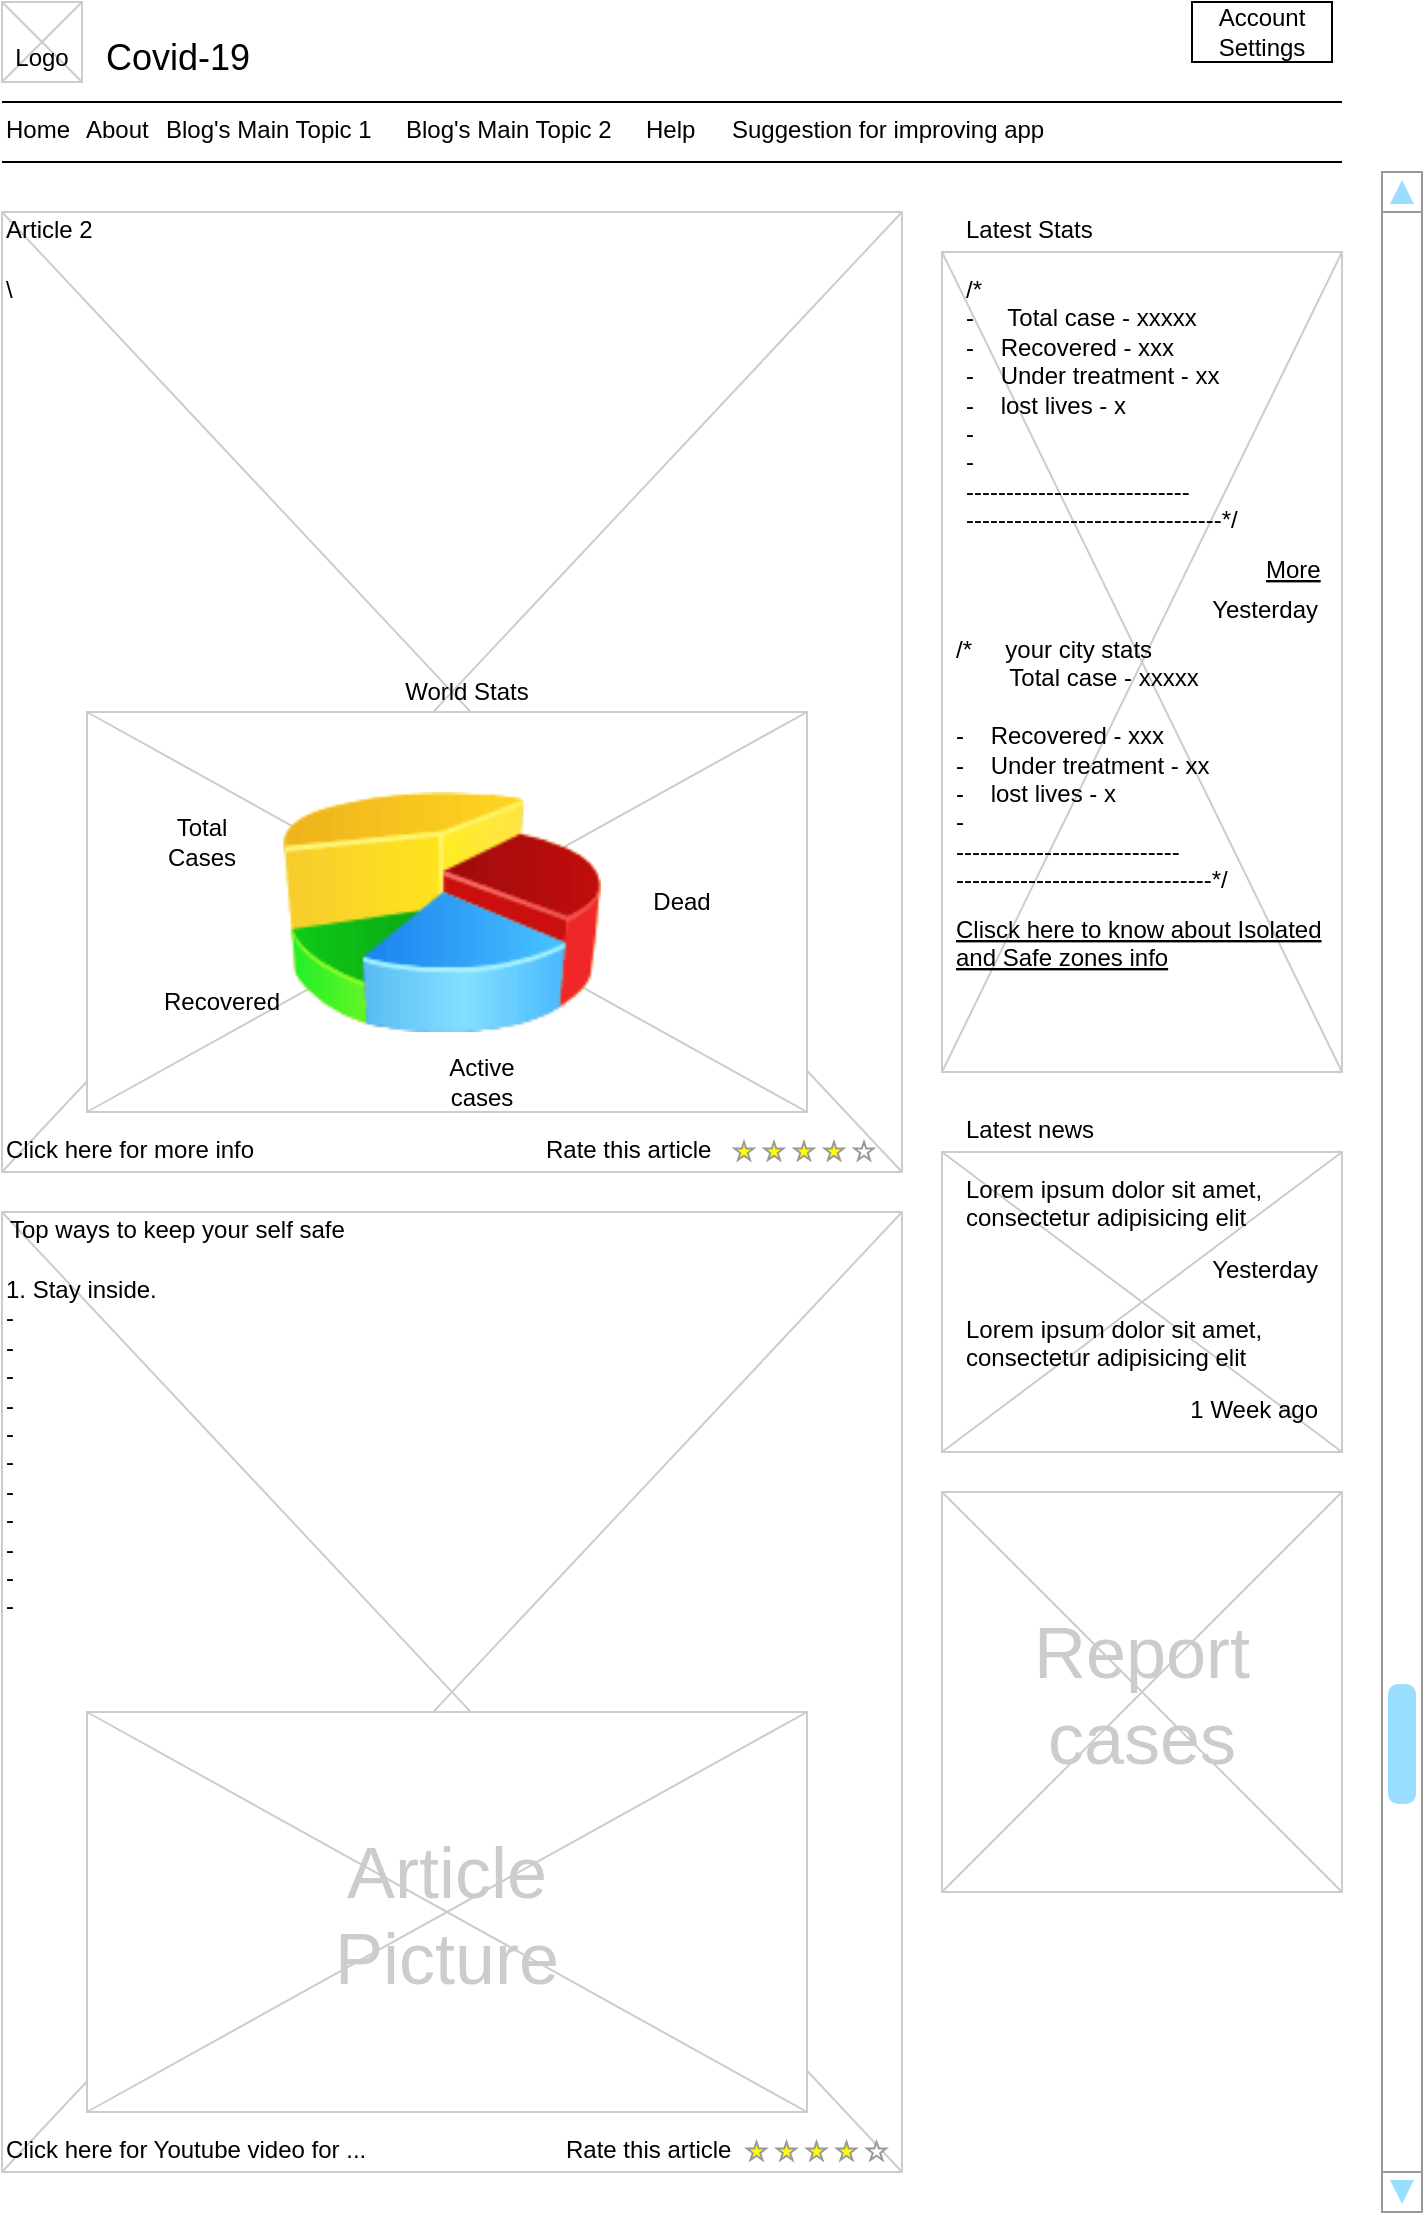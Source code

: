 <mxfile version="22.0.8" type="github">
  <diagram name="Page-1" id="f1b7ffb7-ca1e-a977-7cf5-a751b3c06c05">
    <mxGraphModel dx="983" dy="699" grid="1" gridSize="10" guides="1" tooltips="1" connect="1" arrows="1" fold="1" page="1" pageScale="1" pageWidth="826" pageHeight="1169" background="none" math="0" shadow="0">
      <root>
        <mxCell id="0" />
        <mxCell id="1" parent="0" />
        <mxCell id="14" value="" style="verticalLabelPosition=bottom;verticalAlign=top;strokeWidth=1;shape=mxgraph.mockup.graphics.iconGrid;strokeColor=#CCCCCC;gridSize=1,1;" parent="1" vertex="1">
          <mxGeometry x="490" y="140" width="200" height="410" as="geometry" />
        </mxCell>
        <mxCell id="2" value="Covid-19 " style="text;spacingTop=-5;fontSize=18;fontStyle=0" parent="1" vertex="1">
          <mxGeometry x="70" y="30" width="230" height="20" as="geometry" />
        </mxCell>
        <mxCell id="3" value="" style="line;strokeWidth=1" parent="1" vertex="1">
          <mxGeometry x="20" y="60" width="670" height="10" as="geometry" />
        </mxCell>
        <mxCell id="4" value="" style="line;strokeWidth=1" parent="1" vertex="1">
          <mxGeometry x="20" y="90" width="670" height="10" as="geometry" />
        </mxCell>
        <mxCell id="5" value="Home" style="text;spacingTop=-5;" parent="1" vertex="1">
          <mxGeometry x="20" y="70.0" width="30" height="20" as="geometry" />
        </mxCell>
        <mxCell id="6" value="About" style="text;spacingTop=-5;" parent="1" vertex="1">
          <mxGeometry x="60.0" y="70.0" width="30" height="20" as="geometry" />
        </mxCell>
        <mxCell id="7" value="Suggestion for improving app" style="text;spacingTop=-5;" parent="1" vertex="1">
          <mxGeometry x="383.0" y="70" width="30" height="20" as="geometry" />
        </mxCell>
        <mxCell id="10" value="Latest Stats" style="text;spacingTop=-5;" parent="1" vertex="1">
          <mxGeometry x="500" y="120" width="30" height="20" as="geometry" />
        </mxCell>
        <mxCell id="12" value="/*&#xa;-     Total case - xxxxx    &#xa;-    Recovered - xxx     &#xa;-    Under treatment - xx&#xa;-    lost lives - x&#xa;-&#xa;-      &#xa;----------------------------&#xa;--------------------------------*/" style="text;spacingTop=-5;whiteSpace=wrap;align=left" parent="1" vertex="1">
          <mxGeometry x="500" y="150" width="190" height="140" as="geometry" />
        </mxCell>
        <mxCell id="15" value="More" style="text;spacingTop=-5;fontStyle=4" parent="1" vertex="1">
          <mxGeometry x="650" y="290" width="30" height="20" as="geometry" />
        </mxCell>
        <mxCell id="16" value="Yesterday" style="text;spacingTop=-5;fontStyle=0;align=right" parent="1" vertex="1">
          <mxGeometry x="650" y="310" width="30" height="20" as="geometry" />
        </mxCell>
        <mxCell id="17" value="/*     your city stats&#xa;        Total case - xxxxx  &#xa;  &#xa;-    Recovered - xxx    &#xa;-    Under treatment - xx&#xa;-    lost lives - x&#xa;-&#xa;----------------------------&#xa;--------------------------------*/" style="text;spacingTop=-5;whiteSpace=wrap;align=left" parent="1" vertex="1">
          <mxGeometry x="495" y="330" width="190" height="140" as="geometry" />
        </mxCell>
        <mxCell id="18" value="Clisck here to know about Isolated &#xa;and Safe zones info" style="text;spacingTop=-5;fontStyle=4" parent="1" vertex="1">
          <mxGeometry x="495" y="470" width="30" height="20" as="geometry" />
        </mxCell>
        <mxCell id="20" value="" style="verticalLabelPosition=bottom;verticalAlign=top;strokeWidth=1;shape=mxgraph.mockup.graphics.iconGrid;strokeColor=#CCCCCC;gridSize=1,1;" parent="1" vertex="1">
          <mxGeometry x="20" y="15" width="40" height="40" as="geometry" />
        </mxCell>
        <mxCell id="21" value="&#xa;Logo" style="text;spacingTop=-5;align=center" parent="1" vertex="1">
          <mxGeometry x="20" y="20" width="40" height="40" as="geometry" />
        </mxCell>
        <mxCell id="22" value="Blog&#39;s Main Topic 1" style="text;spacingTop=-5;" parent="1" vertex="1">
          <mxGeometry x="100.0" y="70.0" width="30" height="20" as="geometry" />
        </mxCell>
        <mxCell id="23" value="Blog&#39;s Main Topic 2" style="text;spacingTop=-5;" parent="1" vertex="1">
          <mxGeometry x="220.0" y="70.0" width="30" height="20" as="geometry" />
        </mxCell>
        <mxCell id="24" value="Help" style="text;spacingTop=-5;" parent="1" vertex="1">
          <mxGeometry x="340" y="70.0" width="30" height="20" as="geometry" />
        </mxCell>
        <mxCell id="27" value="" style="verticalLabelPosition=bottom;verticalAlign=top;strokeWidth=1;shape=mxgraph.mockup.graphics.iconGrid;strokeColor=#CCCCCC;gridSize=1,1;" parent="1" vertex="1">
          <mxGeometry x="20" y="120" width="450" height="480" as="geometry" />
        </mxCell>
        <mxCell id="28" value="Article 2" style="text;spacingTop=-5;" parent="1" vertex="1">
          <mxGeometry x="20" y="120" width="30" height="20" as="geometry" />
        </mxCell>
        <mxCell id="29" value="\" style="text;spacingTop=-5;whiteSpace=wrap;align=left" parent="1" vertex="1">
          <mxGeometry x="20" y="150" width="440" height="190" as="geometry" />
        </mxCell>
        <mxCell id="30" value="" style="verticalLabelPosition=bottom;verticalAlign=top;strokeWidth=1;shape=mxgraph.mockup.graphics.iconGrid;strokeColor=#CCCCCC;gridSize=1,1;" parent="1" vertex="1">
          <mxGeometry x="62.5" y="370" width="360" height="200" as="geometry" />
        </mxCell>
        <mxCell id="31" value="Article&#xa;Picture" style="text;spacingTop=-5;align=center;verticalAlign=middle;fontSize=36;fontColor=#CCCCCC" parent="1" vertex="1">
          <mxGeometry x="65" y="370" width="360" height="200" as="geometry" />
        </mxCell>
        <mxCell id="41" value="" style="verticalLabelPosition=bottom;verticalAlign=top;strokeWidth=1;shape=mxgraph.mockup.misc.rating;strokeColor=#999999;fillColor=#ffff00;emptyFillColor=#ffffff;grade=4;ratingScale=5;ratingStyle=star;" parent="1" vertex="1">
          <mxGeometry x="386.25" y="585" width="77.5" height="10" as="geometry" />
        </mxCell>
        <mxCell id="42" value="Rate this article" style="text;spacingTop=-5;" parent="1" vertex="1">
          <mxGeometry x="290.0" y="580" width="30" height="20" as="geometry" />
        </mxCell>
        <mxCell id="48" value="Click here for more info" style="text;spacingTop=-5;" parent="1" vertex="1">
          <mxGeometry x="20" y="580" width="210" height="20" as="geometry" />
        </mxCell>
        <mxCell id="50" value="" style="verticalLabelPosition=bottom;verticalAlign=top;strokeWidth=1;shape=mxgraph.mockup.graphics.iconGrid;strokeColor=#CCCCCC;gridSize=1,1;" parent="1" vertex="1">
          <mxGeometry x="490" y="590" width="200" height="150" as="geometry" />
        </mxCell>
        <mxCell id="51" value="Latest news" style="text;spacingTop=-5;" parent="1" vertex="1">
          <mxGeometry x="500" y="570" width="30" height="20" as="geometry" />
        </mxCell>
        <mxCell id="52" value="Lorem ipsum dolor sit amet, consectetur adipisicing elit" style="text;spacingTop=-5;whiteSpace=wrap;align=left" parent="1" vertex="1">
          <mxGeometry x="500" y="600" width="190" height="40" as="geometry" />
        </mxCell>
        <mxCell id="54" value="Yesterday" style="text;spacingTop=-5;fontStyle=0;align=right" parent="1" vertex="1">
          <mxGeometry x="650" y="640" width="30" height="20" as="geometry" />
        </mxCell>
        <mxCell id="58" value="" style="verticalLabelPosition=bottom;verticalAlign=top;strokeWidth=1;shape=mxgraph.mockup.graphics.iconGrid;strokeColor=#CCCCCC;gridSize=1,1;" parent="1" vertex="1">
          <mxGeometry x="490" y="760" width="200" height="200" as="geometry" />
        </mxCell>
        <mxCell id="59" value="Report&#xa;cases" style="text;spacingTop=-5;align=center;verticalAlign=middle;fontSize=36;fontColor=#CCCCCC" parent="1" vertex="1">
          <mxGeometry x="490" y="760" width="200" height="200" as="geometry" />
        </mxCell>
        <mxCell id="60" value="Lorem ipsum dolor sit amet, consectetur adipisicing elit" style="text;spacingTop=-5;whiteSpace=wrap;align=left" parent="1" vertex="1">
          <mxGeometry x="500" y="670" width="190" height="40" as="geometry" />
        </mxCell>
        <mxCell id="61" value="1 Week ago" style="text;spacingTop=-5;fontStyle=0;align=right" parent="1" vertex="1">
          <mxGeometry x="650" y="710" width="30" height="20" as="geometry" />
        </mxCell>
        <mxCell id="Fpq2NuYzuY8f750nrCW2-63" value="" style="rounded=0;whiteSpace=wrap;html=1;" vertex="1" parent="1">
          <mxGeometry x="615" y="15" width="70" height="30" as="geometry" />
        </mxCell>
        <mxCell id="Fpq2NuYzuY8f750nrCW2-64" value="Account Settings" style="text;html=1;strokeColor=none;fillColor=none;align=center;verticalAlign=middle;whiteSpace=wrap;rounded=0;" vertex="1" parent="1">
          <mxGeometry x="615" y="15" width="70" height="30" as="geometry" />
        </mxCell>
        <mxCell id="Fpq2NuYzuY8f750nrCW2-70" value="" style="verticalLabelPosition=bottom;shadow=0;dashed=0;align=center;html=1;verticalAlign=top;strokeWidth=1;shape=mxgraph.mockup.navigation.scrollBar;strokeColor=#999999;barPos=20;fillColor2=#99ddff;strokeColor2=none;direction=north;" vertex="1" parent="1">
          <mxGeometry x="710" y="100" width="20" height="1020" as="geometry" />
        </mxCell>
        <mxCell id="Fpq2NuYzuY8f750nrCW2-71" value="" style="verticalLabelPosition=bottom;verticalAlign=top;strokeWidth=1;shape=mxgraph.mockup.graphics.iconGrid;strokeColor=#CCCCCC;gridSize=1,1;" vertex="1" parent="1">
          <mxGeometry x="20" y="620" width="450" height="480" as="geometry" />
        </mxCell>
        <mxCell id="Fpq2NuYzuY8f750nrCW2-72" value="Top ways to keep your self safe" style="text;spacingTop=-5;" vertex="1" parent="1">
          <mxGeometry x="22" y="620" width="30" height="20" as="geometry" />
        </mxCell>
        <mxCell id="Fpq2NuYzuY8f750nrCW2-73" value="1. Stay inside.&#xa;-&#xa;-&#xa;-&#xa;-&#xa;-&#xa;-&#xa;-&#xa;-&#xa;-&#xa;-&#xa;-&#xa;" style="text;spacingTop=-5;whiteSpace=wrap;align=left" vertex="1" parent="1">
          <mxGeometry x="20" y="650" width="440" height="210" as="geometry" />
        </mxCell>
        <mxCell id="Fpq2NuYzuY8f750nrCW2-74" value="" style="verticalLabelPosition=bottom;verticalAlign=top;strokeWidth=1;shape=mxgraph.mockup.graphics.iconGrid;strokeColor=#CCCCCC;gridSize=1,1;" vertex="1" parent="1">
          <mxGeometry x="62.5" y="870" width="360" height="200" as="geometry" />
        </mxCell>
        <mxCell id="Fpq2NuYzuY8f750nrCW2-75" value="Article&#xa;Picture" style="text;spacingTop=-5;align=center;verticalAlign=middle;fontSize=36;fontColor=#CCCCCC" vertex="1" parent="1">
          <mxGeometry x="62.5" y="870" width="360" height="200" as="geometry" />
        </mxCell>
        <mxCell id="Fpq2NuYzuY8f750nrCW2-76" value="" style="verticalLabelPosition=bottom;verticalAlign=top;strokeWidth=1;shape=mxgraph.mockup.misc.rating;strokeColor=#999999;fillColor=#ffff00;emptyFillColor=#ffffff;grade=4;ratingScale=5;ratingStyle=star;" vertex="1" parent="1">
          <mxGeometry x="392.5" y="1085.0" width="77.5" height="10" as="geometry" />
        </mxCell>
        <mxCell id="Fpq2NuYzuY8f750nrCW2-77" value="Rate this article" style="text;spacingTop=-5;" vertex="1" parent="1">
          <mxGeometry x="300.0" y="1080" width="30" height="20" as="geometry" />
        </mxCell>
        <mxCell id="Fpq2NuYzuY8f750nrCW2-78" value="Click here for Youtube video for ..." style="text;spacingTop=-5;" vertex="1" parent="1">
          <mxGeometry x="20" y="1080.0" width="210" height="20" as="geometry" />
        </mxCell>
        <mxCell id="Fpq2NuYzuY8f750nrCW2-79" value="" style="image;html=1;image=img/lib/clip_art/finance/Pie_Chart_128x128.png" vertex="1" parent="1">
          <mxGeometry x="90" y="410" width="300" height="120" as="geometry" />
        </mxCell>
        <mxCell id="Fpq2NuYzuY8f750nrCW2-80" value="World Stats" style="text;html=1;strokeColor=none;fillColor=none;align=center;verticalAlign=middle;whiteSpace=wrap;rounded=0;" vertex="1" parent="1">
          <mxGeometry x="175" y="345" width="155" height="30" as="geometry" />
        </mxCell>
        <mxCell id="Fpq2NuYzuY8f750nrCW2-82" value="Total Cases" style="text;html=1;strokeColor=none;fillColor=none;align=center;verticalAlign=middle;whiteSpace=wrap;rounded=0;" vertex="1" parent="1">
          <mxGeometry x="90" y="420" width="60" height="30" as="geometry" />
        </mxCell>
        <mxCell id="Fpq2NuYzuY8f750nrCW2-83" value="Recovered" style="text;html=1;strokeColor=none;fillColor=none;align=center;verticalAlign=middle;whiteSpace=wrap;rounded=0;" vertex="1" parent="1">
          <mxGeometry x="100" y="500" width="60" height="30" as="geometry" />
        </mxCell>
        <mxCell id="Fpq2NuYzuY8f750nrCW2-84" value="Active cases" style="text;html=1;strokeColor=none;fillColor=none;align=center;verticalAlign=middle;whiteSpace=wrap;rounded=0;" vertex="1" parent="1">
          <mxGeometry x="230" y="540" width="60" height="30" as="geometry" />
        </mxCell>
        <mxCell id="Fpq2NuYzuY8f750nrCW2-85" value="Dead" style="text;html=1;strokeColor=none;fillColor=none;align=center;verticalAlign=middle;whiteSpace=wrap;rounded=0;" vertex="1" parent="1">
          <mxGeometry x="330" y="450" width="60" height="30" as="geometry" />
        </mxCell>
      </root>
    </mxGraphModel>
  </diagram>
</mxfile>

